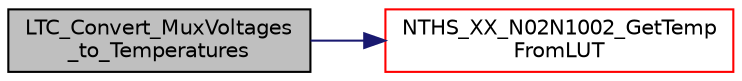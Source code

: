 digraph "LTC_Convert_MuxVoltages_to_Temperatures"
{
  edge [fontname="Helvetica",fontsize="10",labelfontname="Helvetica",labelfontsize="10"];
  node [fontname="Helvetica",fontsize="10",shape=record];
  rankdir="LR";
  Node0 [label="LTC_Convert_MuxVoltages\l_to_Temperatures",height=0.2,width=0.4,color="black", fillcolor="grey75", style="filled", fontcolor="black"];
  Node0 -> Node1 [color="midnightblue",fontsize="10",style="solid",fontname="Helvetica"];
  Node1 [label="NTHS_XX_N02N1002_GetTemp\lFromLUT",height=0.2,width=0.4,color="red", fillcolor="white", style="filled",URL="$nths__xx__n02n1002_8c.html#ada205164306c56247dd9347e718c7929"];
}

